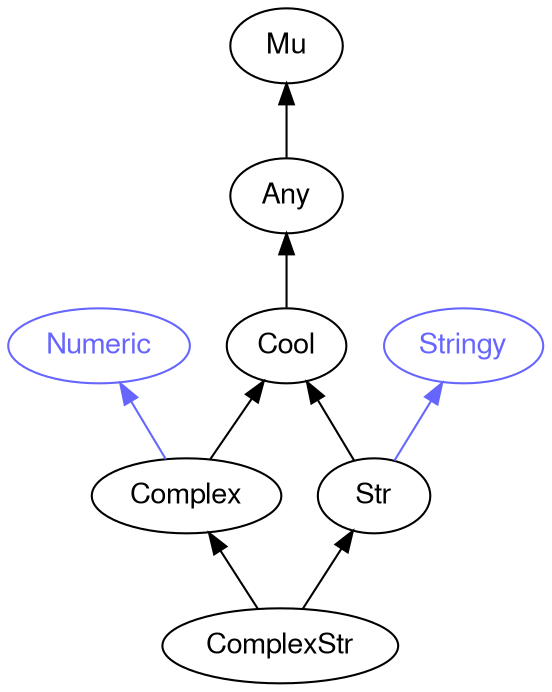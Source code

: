 digraph "perl6-type-graph" {
    rankdir=BT;
    splines=polyline;
    overlap=false; 
    // Types
    "ComplexStr" [color="#000000", fontcolor="#000000", href="/type/ComplexStr", fontname="FreeSans"];
    "Mu" [color="#000000", fontcolor="#000000", href="/type/Mu", fontname="FreeSans"];
    "Any" [color="#000000", fontcolor="#000000", href="/type/Any", fontname="FreeSans"];
    "Cool" [color="#000000", fontcolor="#000000", href="/type/Cool", fontname="FreeSans"];
    "Numeric" [color="#6666FF", fontcolor="#6666FF", href="/type/Numeric", fontname="FreeSans"];
    "Complex" [color="#000000", fontcolor="#000000", href="/type/Complex", fontname="FreeSans"];
    "Stringy" [color="#6666FF", fontcolor="#6666FF", href="/type/Stringy", fontname="FreeSans"];
    "Str" [color="#000000", fontcolor="#000000", href="/type/Str", fontname="FreeSans"];

    // Superclasses
    "ComplexStr" -> "Complex" [color="#000000"];
    "ComplexStr" -> "Str" [color="#000000"];
    "Any" -> "Mu" [color="#000000"];
    "Cool" -> "Any" [color="#000000"];
    "Complex" -> "Cool" [color="#000000"];
    "Str" -> "Cool" [color="#000000"];

    // Roles
    "Complex" -> "Numeric" [color="#6666FF"];
    "Str" -> "Stringy" [color="#6666FF"];
}
